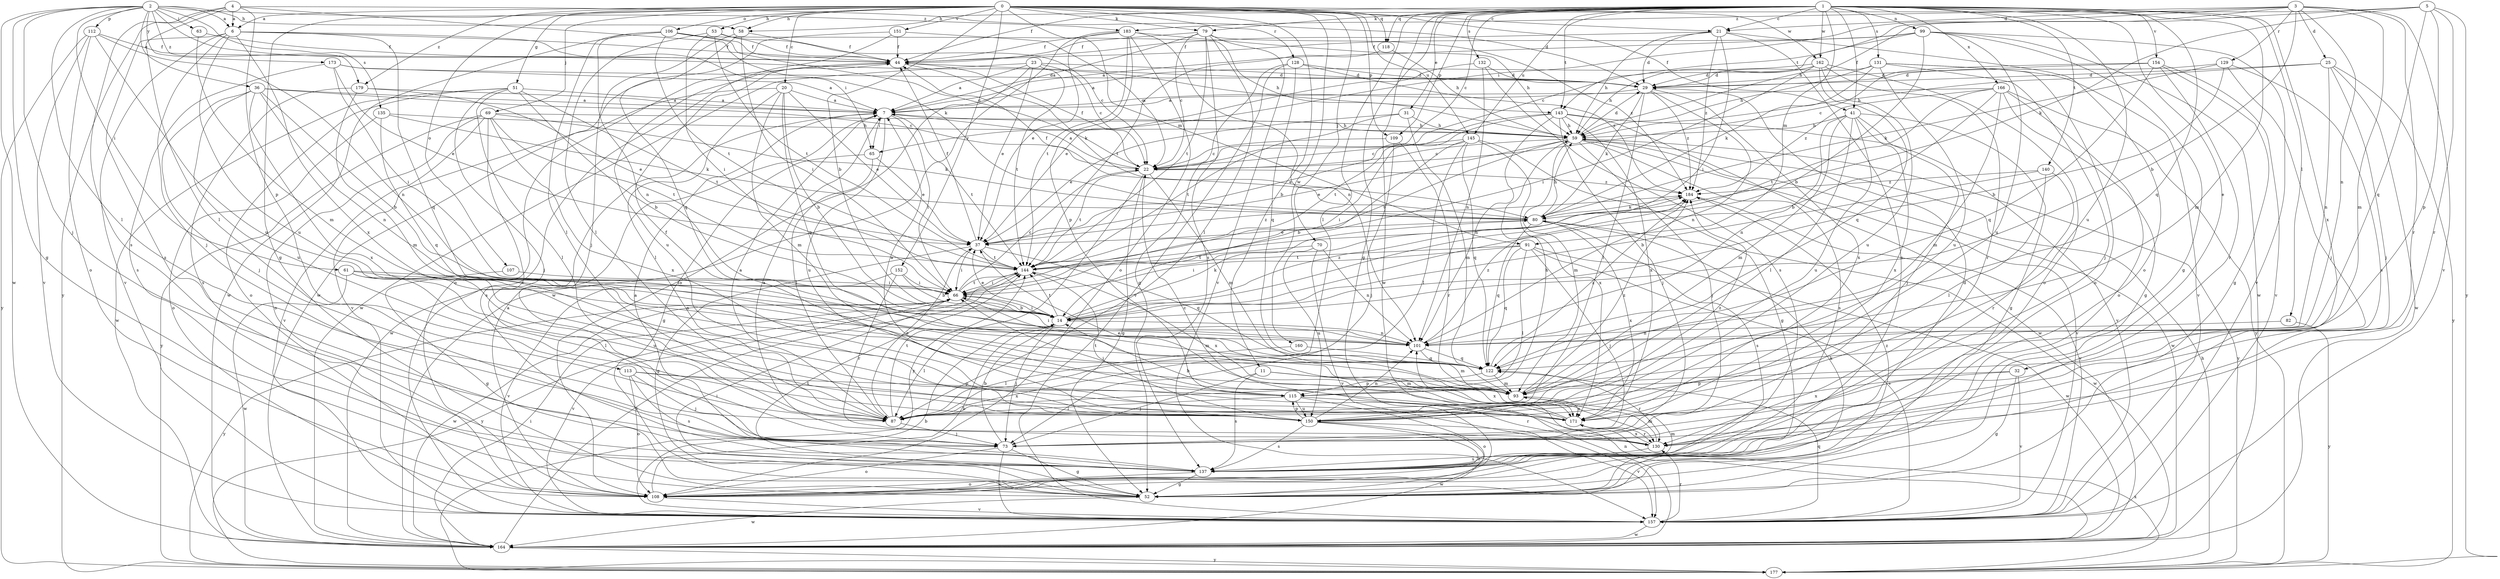 strict digraph  {
0;
1;
2;
3;
4;
5;
6;
7;
11;
14;
20;
21;
22;
23;
25;
29;
31;
32;
36;
37;
41;
44;
51;
52;
53;
58;
59;
61;
63;
65;
66;
69;
70;
73;
79;
80;
82;
87;
91;
93;
99;
101;
106;
107;
108;
109;
112;
113;
115;
118;
122;
128;
129;
130;
131;
132;
135;
137;
140;
143;
144;
145;
150;
151;
152;
154;
157;
160;
162;
164;
166;
171;
173;
177;
179;
183;
184;
0 -> 6  [label=a];
0 -> 11  [label=b];
0 -> 14  [label=b];
0 -> 20  [label=c];
0 -> 21  [label=c];
0 -> 41  [label=f];
0 -> 51  [label=g];
0 -> 52  [label=g];
0 -> 53  [label=h];
0 -> 58  [label=h];
0 -> 69  [label=j];
0 -> 70  [label=j];
0 -> 79  [label=k];
0 -> 91  [label=m];
0 -> 106  [label=o];
0 -> 107  [label=o];
0 -> 109  [label=p];
0 -> 118  [label=q];
0 -> 128  [label=r];
0 -> 145  [label=u];
0 -> 151  [label=v];
0 -> 152  [label=v];
0 -> 160  [label=w];
0 -> 162  [label=w];
0 -> 179  [label=z];
1 -> 21  [label=c];
1 -> 22  [label=c];
1 -> 31  [label=e];
1 -> 32  [label=e];
1 -> 41  [label=f];
1 -> 44  [label=f];
1 -> 52  [label=g];
1 -> 79  [label=k];
1 -> 82  [label=l];
1 -> 87  [label=l];
1 -> 91  [label=m];
1 -> 93  [label=m];
1 -> 99  [label=n];
1 -> 109  [label=p];
1 -> 118  [label=q];
1 -> 122  [label=q];
1 -> 131  [label=s];
1 -> 132  [label=s];
1 -> 140  [label=t];
1 -> 143  [label=t];
1 -> 145  [label=u];
1 -> 150  [label=u];
1 -> 154  [label=v];
1 -> 162  [label=w];
1 -> 164  [label=w];
1 -> 166  [label=x];
1 -> 171  [label=x];
2 -> 6  [label=a];
2 -> 36  [label=e];
2 -> 52  [label=g];
2 -> 58  [label=h];
2 -> 61  [label=i];
2 -> 63  [label=i];
2 -> 73  [label=j];
2 -> 87  [label=l];
2 -> 112  [label=p];
2 -> 135  [label=s];
2 -> 143  [label=t];
2 -> 164  [label=w];
2 -> 173  [label=y];
2 -> 179  [label=z];
2 -> 183  [label=z];
3 -> 14  [label=b];
3 -> 25  [label=d];
3 -> 65  [label=i];
3 -> 93  [label=m];
3 -> 101  [label=n];
3 -> 129  [label=r];
3 -> 130  [label=r];
3 -> 143  [label=t];
3 -> 157  [label=v];
3 -> 183  [label=z];
3 -> 21  [label=d];
4 -> 6  [label=a];
4 -> 29  [label=d];
4 -> 80  [label=k];
4 -> 87  [label=l];
4 -> 113  [label=p];
4 -> 137  [label=s];
4 -> 177  [label=y];
5 -> 58  [label=h];
5 -> 59  [label=h];
5 -> 80  [label=k];
5 -> 115  [label=p];
5 -> 122  [label=q];
5 -> 130  [label=r];
5 -> 177  [label=y];
6 -> 44  [label=f];
6 -> 65  [label=i];
6 -> 73  [label=j];
6 -> 122  [label=q];
6 -> 137  [label=s];
6 -> 150  [label=u];
6 -> 157  [label=v];
6 -> 171  [label=x];
7 -> 59  [label=h];
7 -> 65  [label=i];
7 -> 66  [label=i];
7 -> 144  [label=t];
7 -> 150  [label=u];
7 -> 164  [label=w];
11 -> 73  [label=j];
11 -> 93  [label=m];
11 -> 137  [label=s];
11 -> 171  [label=x];
14 -> 37  [label=e];
14 -> 66  [label=i];
14 -> 73  [label=j];
14 -> 80  [label=k];
14 -> 87  [label=l];
14 -> 101  [label=n];
14 -> 144  [label=t];
14 -> 184  [label=z];
20 -> 7  [label=a];
20 -> 14  [label=b];
20 -> 37  [label=e];
20 -> 87  [label=l];
20 -> 93  [label=m];
20 -> 122  [label=q];
20 -> 157  [label=v];
21 -> 29  [label=d];
21 -> 44  [label=f];
21 -> 59  [label=h];
21 -> 66  [label=i];
21 -> 108  [label=o];
21 -> 137  [label=s];
21 -> 184  [label=z];
22 -> 7  [label=a];
22 -> 44  [label=f];
22 -> 52  [label=g];
22 -> 93  [label=m];
22 -> 144  [label=t];
22 -> 177  [label=y];
22 -> 184  [label=z];
23 -> 7  [label=a];
23 -> 22  [label=c];
23 -> 29  [label=d];
23 -> 37  [label=e];
23 -> 108  [label=o];
23 -> 144  [label=t];
23 -> 164  [label=w];
25 -> 29  [label=d];
25 -> 59  [label=h];
25 -> 73  [label=j];
25 -> 101  [label=n];
25 -> 164  [label=w];
25 -> 177  [label=y];
29 -> 7  [label=a];
29 -> 80  [label=k];
29 -> 87  [label=l];
29 -> 101  [label=n];
29 -> 171  [label=x];
29 -> 184  [label=z];
31 -> 37  [label=e];
31 -> 59  [label=h];
31 -> 93  [label=m];
31 -> 144  [label=t];
32 -> 52  [label=g];
32 -> 115  [label=p];
32 -> 157  [label=v];
32 -> 171  [label=x];
36 -> 7  [label=a];
36 -> 14  [label=b];
36 -> 22  [label=c];
36 -> 73  [label=j];
36 -> 101  [label=n];
36 -> 150  [label=u];
36 -> 171  [label=x];
37 -> 44  [label=f];
37 -> 52  [label=g];
37 -> 66  [label=i];
37 -> 122  [label=q];
37 -> 144  [label=t];
37 -> 184  [label=z];
41 -> 52  [label=g];
41 -> 59  [label=h];
41 -> 73  [label=j];
41 -> 87  [label=l];
41 -> 93  [label=m];
41 -> 101  [label=n];
41 -> 150  [label=u];
41 -> 171  [label=x];
44 -> 29  [label=d];
44 -> 80  [label=k];
44 -> 108  [label=o];
44 -> 150  [label=u];
51 -> 7  [label=a];
51 -> 14  [label=b];
51 -> 73  [label=j];
51 -> 87  [label=l];
51 -> 108  [label=o];
51 -> 144  [label=t];
51 -> 164  [label=w];
52 -> 66  [label=i];
52 -> 80  [label=k];
52 -> 144  [label=t];
52 -> 164  [label=w];
52 -> 184  [label=z];
53 -> 22  [label=c];
53 -> 44  [label=f];
53 -> 66  [label=i];
53 -> 87  [label=l];
53 -> 144  [label=t];
58 -> 44  [label=f];
58 -> 66  [label=i];
58 -> 73  [label=j];
58 -> 122  [label=q];
59 -> 22  [label=c];
59 -> 29  [label=d];
59 -> 37  [label=e];
59 -> 73  [label=j];
59 -> 93  [label=m];
59 -> 137  [label=s];
59 -> 144  [label=t];
59 -> 157  [label=v];
59 -> 164  [label=w];
59 -> 177  [label=y];
61 -> 66  [label=i];
61 -> 87  [label=l];
61 -> 101  [label=n];
61 -> 150  [label=u];
61 -> 164  [label=w];
63 -> 44  [label=f];
63 -> 93  [label=m];
65 -> 37  [label=e];
65 -> 52  [label=g];
65 -> 87  [label=l];
66 -> 14  [label=b];
66 -> 22  [label=c];
66 -> 93  [label=m];
66 -> 144  [label=t];
66 -> 157  [label=v];
66 -> 164  [label=w];
66 -> 177  [label=y];
69 -> 59  [label=h];
69 -> 80  [label=k];
69 -> 108  [label=o];
69 -> 137  [label=s];
69 -> 144  [label=t];
69 -> 157  [label=v];
69 -> 171  [label=x];
69 -> 177  [label=y];
70 -> 101  [label=n];
70 -> 144  [label=t];
70 -> 150  [label=u];
70 -> 157  [label=v];
73 -> 14  [label=b];
73 -> 52  [label=g];
73 -> 108  [label=o];
73 -> 157  [label=v];
79 -> 7  [label=a];
79 -> 22  [label=c];
79 -> 44  [label=f];
79 -> 87  [label=l];
79 -> 137  [label=s];
79 -> 144  [label=t];
79 -> 157  [label=v];
79 -> 184  [label=z];
80 -> 37  [label=e];
80 -> 44  [label=f];
80 -> 59  [label=h];
80 -> 122  [label=q];
80 -> 137  [label=s];
80 -> 164  [label=w];
80 -> 171  [label=x];
82 -> 101  [label=n];
82 -> 177  [label=y];
87 -> 7  [label=a];
87 -> 37  [label=e];
87 -> 73  [label=j];
87 -> 144  [label=t];
91 -> 66  [label=i];
91 -> 73  [label=j];
91 -> 87  [label=l];
91 -> 122  [label=q];
91 -> 144  [label=t];
91 -> 157  [label=v];
91 -> 164  [label=w];
93 -> 171  [label=x];
93 -> 184  [label=z];
99 -> 7  [label=a];
99 -> 14  [label=b];
99 -> 22  [label=c];
99 -> 44  [label=f];
99 -> 52  [label=g];
99 -> 150  [label=u];
99 -> 157  [label=v];
99 -> 164  [label=w];
101 -> 66  [label=i];
101 -> 93  [label=m];
101 -> 122  [label=q];
101 -> 184  [label=z];
106 -> 22  [label=c];
106 -> 44  [label=f];
106 -> 59  [label=h];
106 -> 87  [label=l];
106 -> 101  [label=n];
106 -> 144  [label=t];
106 -> 164  [label=w];
107 -> 52  [label=g];
107 -> 66  [label=i];
108 -> 7  [label=a];
108 -> 14  [label=b];
108 -> 157  [label=v];
109 -> 22  [label=c];
109 -> 73  [label=j];
109 -> 130  [label=r];
112 -> 44  [label=f];
112 -> 101  [label=n];
112 -> 108  [label=o];
112 -> 150  [label=u];
112 -> 157  [label=v];
112 -> 177  [label=y];
113 -> 73  [label=j];
113 -> 108  [label=o];
113 -> 115  [label=p];
113 -> 137  [label=s];
113 -> 171  [label=x];
115 -> 7  [label=a];
115 -> 44  [label=f];
115 -> 59  [label=h];
115 -> 87  [label=l];
115 -> 108  [label=o];
115 -> 130  [label=r];
115 -> 150  [label=u];
118 -> 59  [label=h];
118 -> 144  [label=t];
122 -> 93  [label=m];
122 -> 115  [label=p];
122 -> 130  [label=r];
122 -> 184  [label=z];
128 -> 29  [label=d];
128 -> 52  [label=g];
128 -> 122  [label=q];
128 -> 157  [label=v];
128 -> 184  [label=z];
129 -> 14  [label=b];
129 -> 29  [label=d];
129 -> 73  [label=j];
129 -> 80  [label=k];
129 -> 137  [label=s];
130 -> 7  [label=a];
130 -> 22  [label=c];
130 -> 93  [label=m];
130 -> 137  [label=s];
130 -> 171  [label=x];
131 -> 29  [label=d];
131 -> 59  [label=h];
131 -> 73  [label=j];
131 -> 80  [label=k];
131 -> 108  [label=o];
131 -> 150  [label=u];
131 -> 157  [label=v];
132 -> 29  [label=d];
132 -> 37  [label=e];
132 -> 101  [label=n];
132 -> 137  [label=s];
135 -> 59  [label=h];
135 -> 80  [label=k];
135 -> 108  [label=o];
135 -> 122  [label=q];
137 -> 7  [label=a];
137 -> 29  [label=d];
137 -> 52  [label=g];
137 -> 93  [label=m];
137 -> 108  [label=o];
140 -> 14  [label=b];
140 -> 87  [label=l];
140 -> 130  [label=r];
140 -> 184  [label=z];
143 -> 37  [label=e];
143 -> 59  [label=h];
143 -> 73  [label=j];
143 -> 101  [label=n];
143 -> 144  [label=t];
143 -> 157  [label=v];
143 -> 164  [label=w];
143 -> 171  [label=x];
144 -> 66  [label=i];
144 -> 171  [label=x];
144 -> 177  [label=y];
145 -> 14  [label=b];
145 -> 22  [label=c];
145 -> 52  [label=g];
145 -> 66  [label=i];
145 -> 87  [label=l];
145 -> 122  [label=q];
145 -> 171  [label=x];
150 -> 101  [label=n];
150 -> 108  [label=o];
150 -> 115  [label=p];
150 -> 137  [label=s];
150 -> 144  [label=t];
150 -> 157  [label=v];
150 -> 164  [label=w];
150 -> 184  [label=z];
151 -> 22  [label=c];
151 -> 44  [label=f];
151 -> 157  [label=v];
151 -> 164  [label=w];
152 -> 14  [label=b];
152 -> 66  [label=i];
152 -> 130  [label=r];
152 -> 157  [label=v];
154 -> 22  [label=c];
154 -> 29  [label=d];
154 -> 52  [label=g];
154 -> 122  [label=q];
154 -> 130  [label=r];
154 -> 157  [label=v];
157 -> 14  [label=b];
157 -> 122  [label=q];
157 -> 130  [label=r];
157 -> 164  [label=w];
160 -> 87  [label=l];
160 -> 122  [label=q];
162 -> 7  [label=a];
162 -> 29  [label=d];
162 -> 59  [label=h];
162 -> 66  [label=i];
162 -> 108  [label=o];
162 -> 122  [label=q];
162 -> 130  [label=r];
162 -> 150  [label=u];
164 -> 66  [label=i];
164 -> 101  [label=n];
164 -> 144  [label=t];
164 -> 177  [label=y];
166 -> 7  [label=a];
166 -> 14  [label=b];
166 -> 52  [label=g];
166 -> 93  [label=m];
166 -> 108  [label=o];
166 -> 144  [label=t];
166 -> 177  [label=y];
166 -> 184  [label=z];
171 -> 14  [label=b];
171 -> 37  [label=e];
171 -> 66  [label=i];
171 -> 130  [label=r];
173 -> 7  [label=a];
173 -> 29  [label=d];
173 -> 37  [label=e];
173 -> 66  [label=i];
173 -> 137  [label=s];
177 -> 59  [label=h];
177 -> 171  [label=x];
179 -> 7  [label=a];
179 -> 37  [label=e];
179 -> 93  [label=m];
179 -> 137  [label=s];
183 -> 37  [label=e];
183 -> 44  [label=f];
183 -> 59  [label=h];
183 -> 101  [label=n];
183 -> 108  [label=o];
183 -> 115  [label=p];
183 -> 144  [label=t];
183 -> 164  [label=w];
184 -> 80  [label=k];
184 -> 157  [label=v];
}

